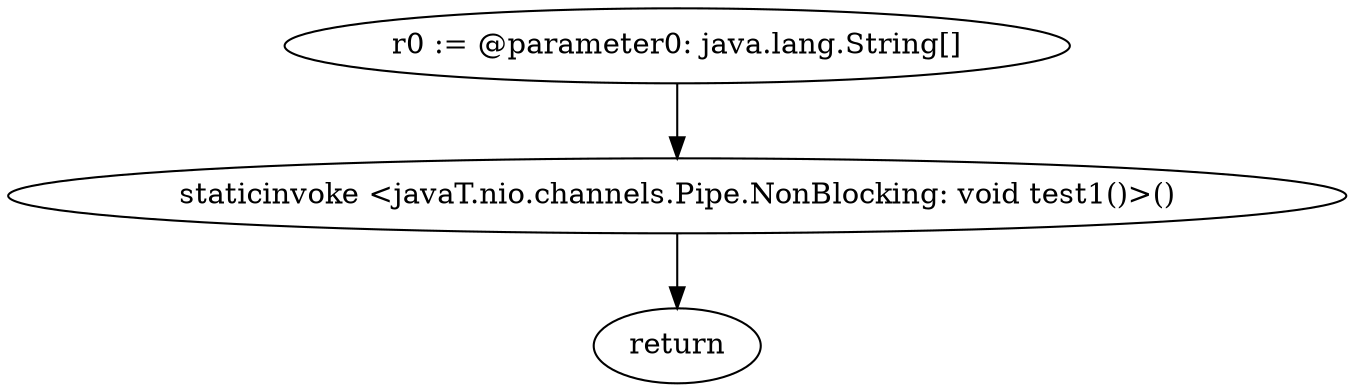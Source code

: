 digraph "unitGraph" {
    "r0 := @parameter0: java.lang.String[]"
    "staticinvoke <javaT.nio.channels.Pipe.NonBlocking: void test1()>()"
    "return"
    "r0 := @parameter0: java.lang.String[]"->"staticinvoke <javaT.nio.channels.Pipe.NonBlocking: void test1()>()";
    "staticinvoke <javaT.nio.channels.Pipe.NonBlocking: void test1()>()"->"return";
}
